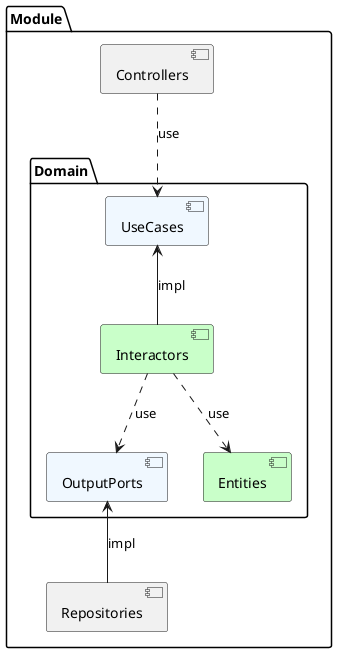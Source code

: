 @startuml

package "Module" {


package "Domain" {
 component [UseCases] #AliceBlue
 component [Entities] #TECHNOLOGY
 component [OutputPorts] #AliceBlue
 component [Interactors] #TECHNOLOGY

 [Interactors] -up-> [UseCases] : impl
 [Interactors] .down.> [Entities] : use
 [Interactors] .down.> [OutputPorts] : use
}

[Controllers] ..> [UseCases] : use

[Repositories] -up-> [OutputPorts] : impl

}


@enduml
